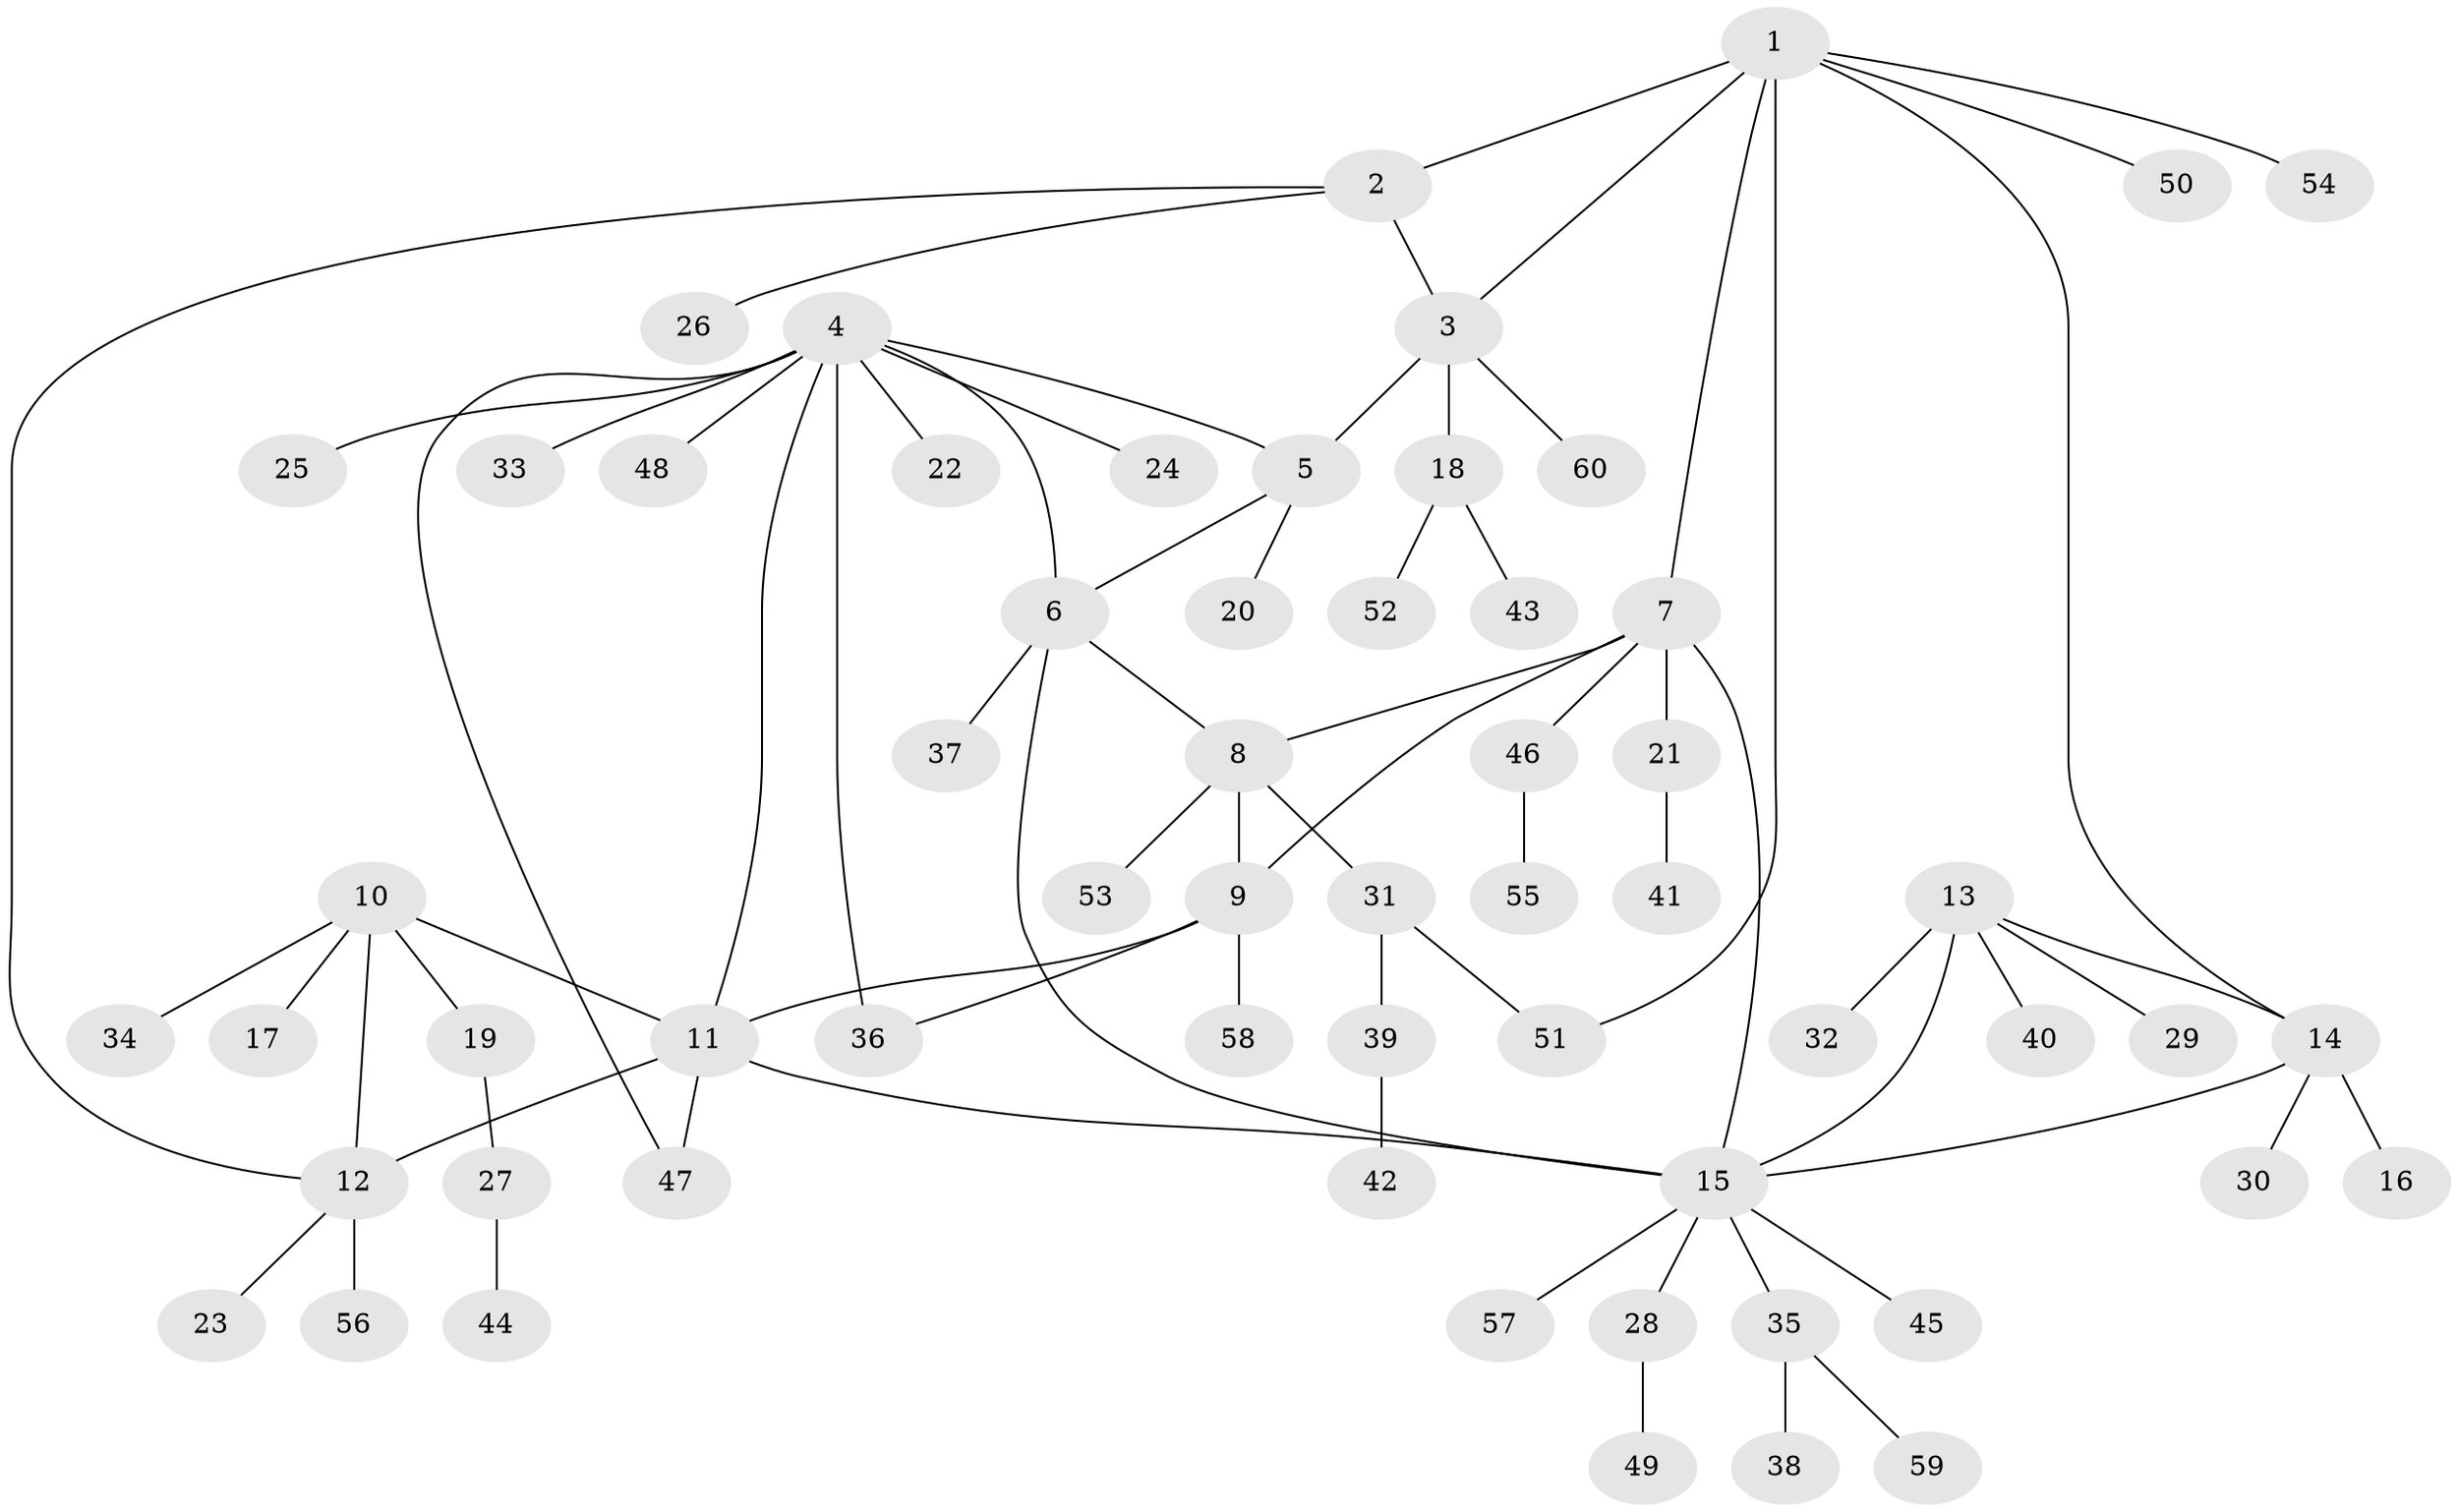 // Generated by graph-tools (version 1.1) at 2025/54/03/09/25 04:54:02]
// undirected, 60 vertices, 73 edges
graph export_dot {
graph [start="1"]
  node [color=gray90,style=filled];
  1;
  2;
  3;
  4;
  5;
  6;
  7;
  8;
  9;
  10;
  11;
  12;
  13;
  14;
  15;
  16;
  17;
  18;
  19;
  20;
  21;
  22;
  23;
  24;
  25;
  26;
  27;
  28;
  29;
  30;
  31;
  32;
  33;
  34;
  35;
  36;
  37;
  38;
  39;
  40;
  41;
  42;
  43;
  44;
  45;
  46;
  47;
  48;
  49;
  50;
  51;
  52;
  53;
  54;
  55;
  56;
  57;
  58;
  59;
  60;
  1 -- 2;
  1 -- 3;
  1 -- 7;
  1 -- 14;
  1 -- 50;
  1 -- 51;
  1 -- 54;
  2 -- 3;
  2 -- 12;
  2 -- 26;
  3 -- 5;
  3 -- 18;
  3 -- 60;
  4 -- 5;
  4 -- 6;
  4 -- 11;
  4 -- 22;
  4 -- 24;
  4 -- 25;
  4 -- 33;
  4 -- 36;
  4 -- 47;
  4 -- 48;
  5 -- 6;
  5 -- 20;
  6 -- 8;
  6 -- 15;
  6 -- 37;
  7 -- 8;
  7 -- 9;
  7 -- 15;
  7 -- 21;
  7 -- 46;
  8 -- 9;
  8 -- 31;
  8 -- 53;
  9 -- 11;
  9 -- 36;
  9 -- 58;
  10 -- 11;
  10 -- 12;
  10 -- 17;
  10 -- 19;
  10 -- 34;
  11 -- 12;
  11 -- 15;
  11 -- 47;
  12 -- 23;
  12 -- 56;
  13 -- 14;
  13 -- 15;
  13 -- 29;
  13 -- 32;
  13 -- 40;
  14 -- 15;
  14 -- 16;
  14 -- 30;
  15 -- 28;
  15 -- 35;
  15 -- 45;
  15 -- 57;
  18 -- 43;
  18 -- 52;
  19 -- 27;
  21 -- 41;
  27 -- 44;
  28 -- 49;
  31 -- 39;
  31 -- 51;
  35 -- 38;
  35 -- 59;
  39 -- 42;
  46 -- 55;
}
